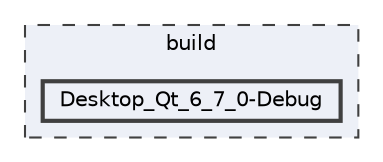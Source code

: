 digraph "build/Desktop_Qt_6_7_0-Debug"
{
 // LATEX_PDF_SIZE
  bgcolor="transparent";
  edge [fontname=Helvetica,fontsize=10,labelfontname=Helvetica,labelfontsize=10];
  node [fontname=Helvetica,fontsize=10,shape=box,height=0.2,width=0.4];
  compound=true
  subgraph clusterdir_4fef79e7177ba769987a8da36c892c5f {
    graph [ bgcolor="#edf0f7", pencolor="grey25", label="build", fontname=Helvetica,fontsize=10 style="filled,dashed", URL="dir_4fef79e7177ba769987a8da36c892c5f.html",tooltip=""]
  dir_2e4aa052f6edec566d3b86690b2d960c [label="Desktop_Qt_6_7_0-Debug", fillcolor="#edf0f7", color="grey25", style="filled,bold", URL="dir_2e4aa052f6edec566d3b86690b2d960c.html",tooltip=""];
  }
}
